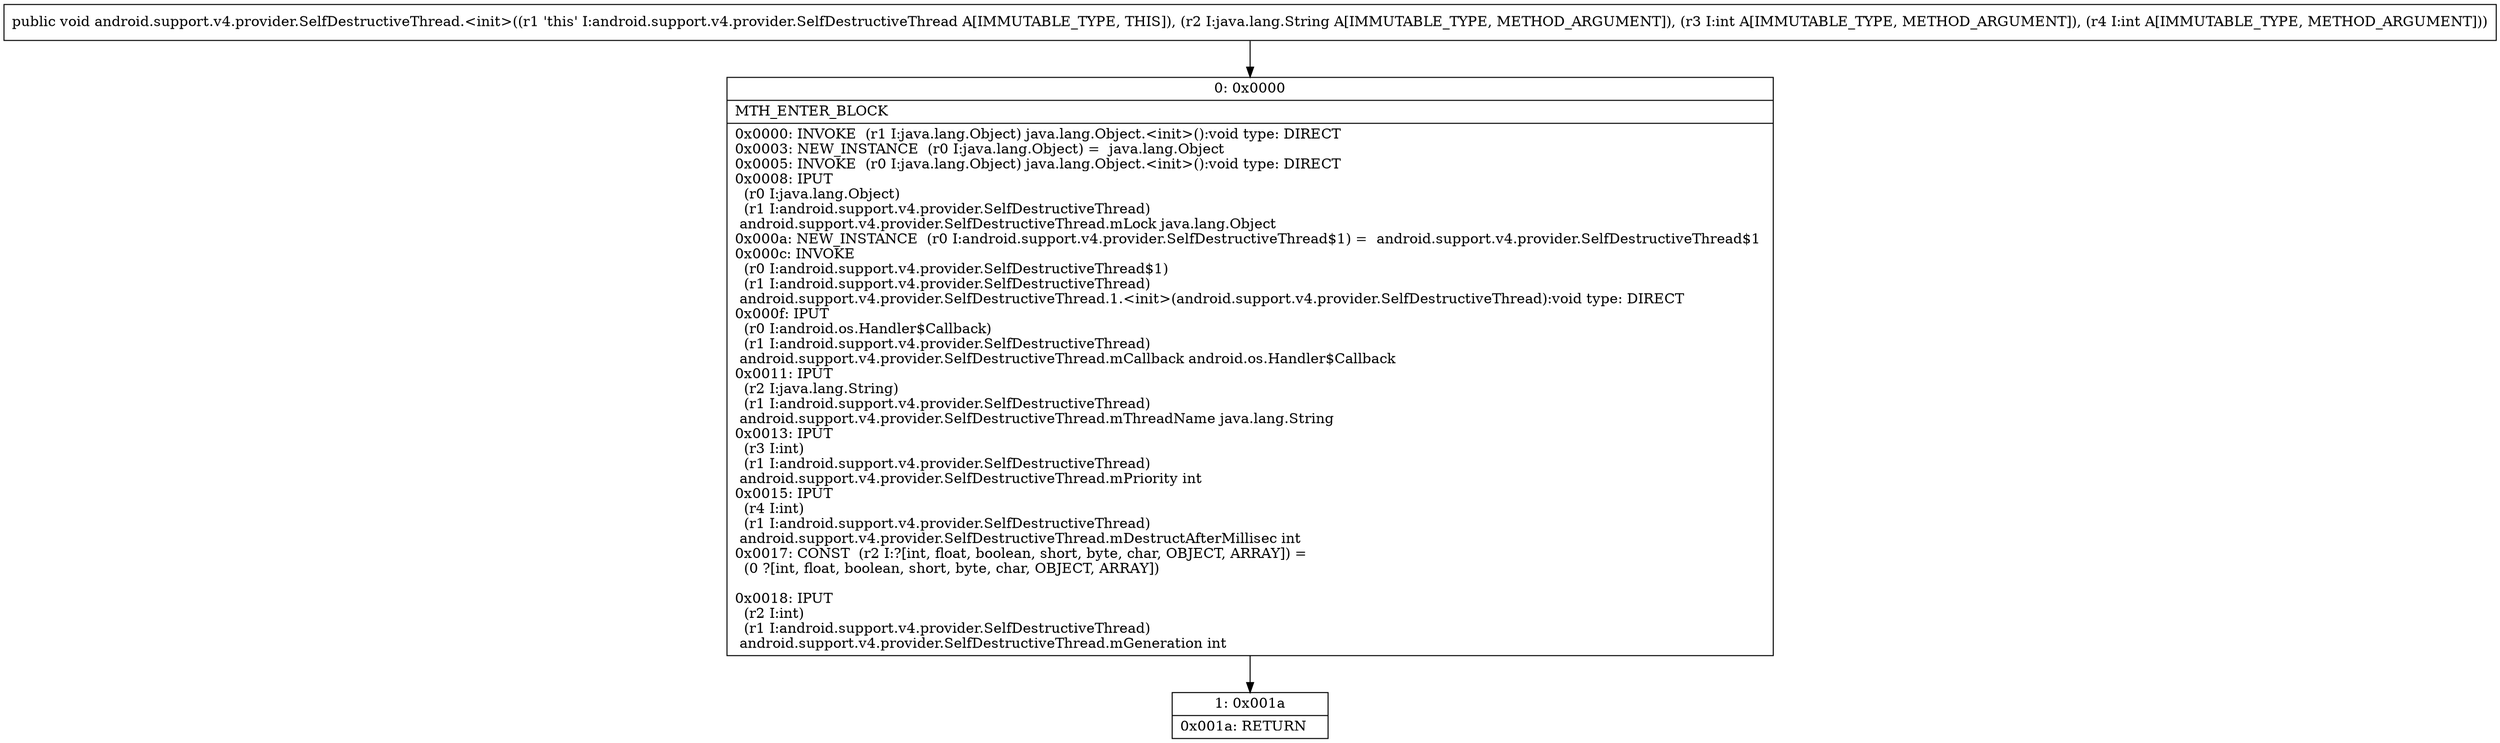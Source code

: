 digraph "CFG forandroid.support.v4.provider.SelfDestructiveThread.\<init\>(Ljava\/lang\/String;II)V" {
Node_0 [shape=record,label="{0\:\ 0x0000|MTH_ENTER_BLOCK\l|0x0000: INVOKE  (r1 I:java.lang.Object) java.lang.Object.\<init\>():void type: DIRECT \l0x0003: NEW_INSTANCE  (r0 I:java.lang.Object) =  java.lang.Object \l0x0005: INVOKE  (r0 I:java.lang.Object) java.lang.Object.\<init\>():void type: DIRECT \l0x0008: IPUT  \l  (r0 I:java.lang.Object)\l  (r1 I:android.support.v4.provider.SelfDestructiveThread)\l android.support.v4.provider.SelfDestructiveThread.mLock java.lang.Object \l0x000a: NEW_INSTANCE  (r0 I:android.support.v4.provider.SelfDestructiveThread$1) =  android.support.v4.provider.SelfDestructiveThread$1 \l0x000c: INVOKE  \l  (r0 I:android.support.v4.provider.SelfDestructiveThread$1)\l  (r1 I:android.support.v4.provider.SelfDestructiveThread)\l android.support.v4.provider.SelfDestructiveThread.1.\<init\>(android.support.v4.provider.SelfDestructiveThread):void type: DIRECT \l0x000f: IPUT  \l  (r0 I:android.os.Handler$Callback)\l  (r1 I:android.support.v4.provider.SelfDestructiveThread)\l android.support.v4.provider.SelfDestructiveThread.mCallback android.os.Handler$Callback \l0x0011: IPUT  \l  (r2 I:java.lang.String)\l  (r1 I:android.support.v4.provider.SelfDestructiveThread)\l android.support.v4.provider.SelfDestructiveThread.mThreadName java.lang.String \l0x0013: IPUT  \l  (r3 I:int)\l  (r1 I:android.support.v4.provider.SelfDestructiveThread)\l android.support.v4.provider.SelfDestructiveThread.mPriority int \l0x0015: IPUT  \l  (r4 I:int)\l  (r1 I:android.support.v4.provider.SelfDestructiveThread)\l android.support.v4.provider.SelfDestructiveThread.mDestructAfterMillisec int \l0x0017: CONST  (r2 I:?[int, float, boolean, short, byte, char, OBJECT, ARRAY]) = \l  (0 ?[int, float, boolean, short, byte, char, OBJECT, ARRAY])\l \l0x0018: IPUT  \l  (r2 I:int)\l  (r1 I:android.support.v4.provider.SelfDestructiveThread)\l android.support.v4.provider.SelfDestructiveThread.mGeneration int \l}"];
Node_1 [shape=record,label="{1\:\ 0x001a|0x001a: RETURN   \l}"];
MethodNode[shape=record,label="{public void android.support.v4.provider.SelfDestructiveThread.\<init\>((r1 'this' I:android.support.v4.provider.SelfDestructiveThread A[IMMUTABLE_TYPE, THIS]), (r2 I:java.lang.String A[IMMUTABLE_TYPE, METHOD_ARGUMENT]), (r3 I:int A[IMMUTABLE_TYPE, METHOD_ARGUMENT]), (r4 I:int A[IMMUTABLE_TYPE, METHOD_ARGUMENT])) }"];
MethodNode -> Node_0;
Node_0 -> Node_1;
}

